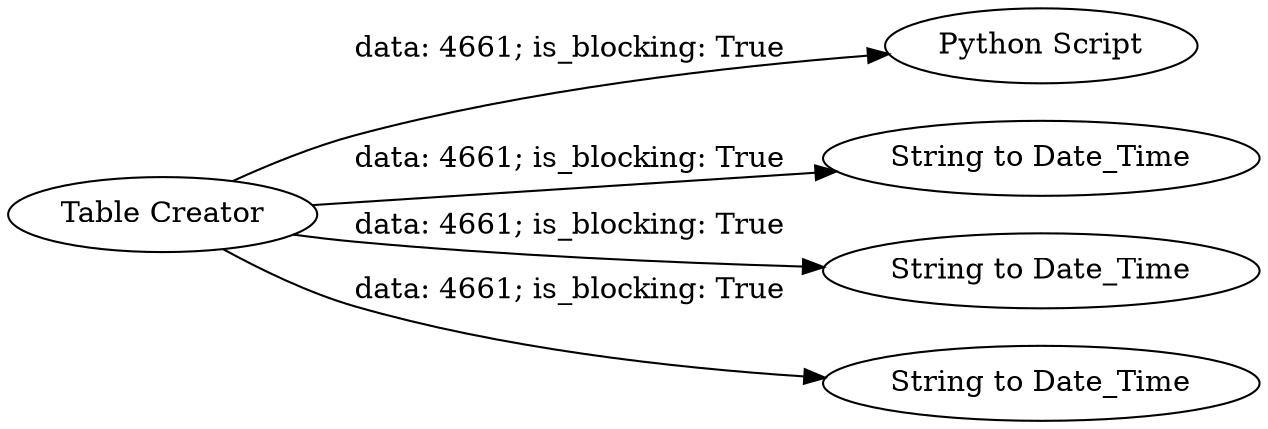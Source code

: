digraph {
	"-1945221211060518336_6" [label="Python Script"]
	"-1945221211060518336_4" [label="String to Date_Time"]
	"-1945221211060518336_1" [label="Table Creator"]
	"-1945221211060518336_5" [label="String to Date_Time"]
	"-1945221211060518336_2" [label="String to Date_Time"]
	"-1945221211060518336_1" -> "-1945221211060518336_6" [label="data: 4661; is_blocking: True"]
	"-1945221211060518336_1" -> "-1945221211060518336_4" [label="data: 4661; is_blocking: True"]
	"-1945221211060518336_1" -> "-1945221211060518336_5" [label="data: 4661; is_blocking: True"]
	"-1945221211060518336_1" -> "-1945221211060518336_2" [label="data: 4661; is_blocking: True"]
	rankdir=LR
}
